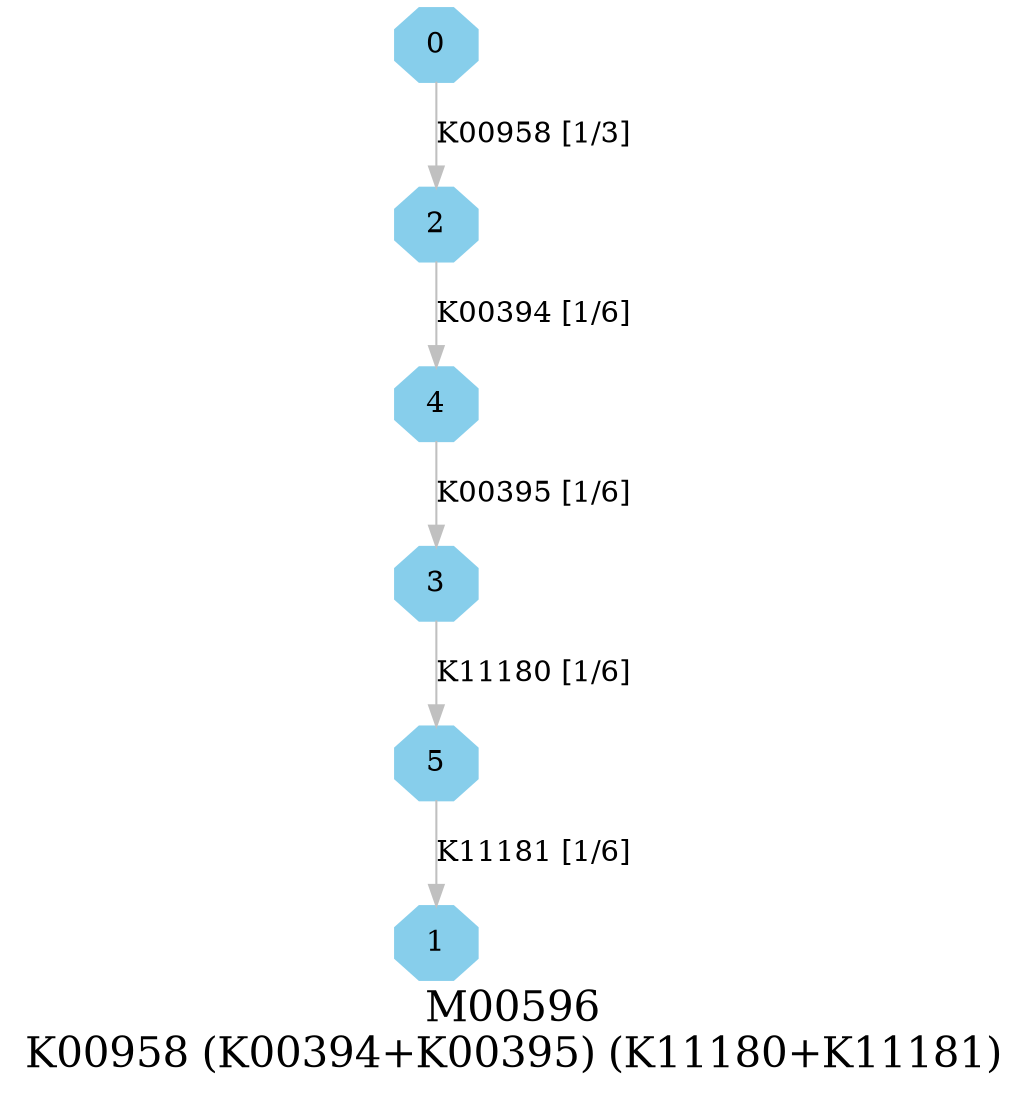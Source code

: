 digraph G {
graph [label="M00596
K00958 (K00394+K00395) (K11180+K11181)",fontsize=20];
node [shape=box,style=filled];
edge [len=3,color=grey];
{node [width=.3,height=.3,shape=octagon,style=filled,color=skyblue] 0 1 2 3 4 5 }
0 -> 2 [label="K00958 [1/3]"];
2 -> 4 [label="K00394 [1/6]"];
3 -> 5 [label="K11180 [1/6]"];
4 -> 3 [label="K00395 [1/6]"];
5 -> 1 [label="K11181 [1/6]"];
}